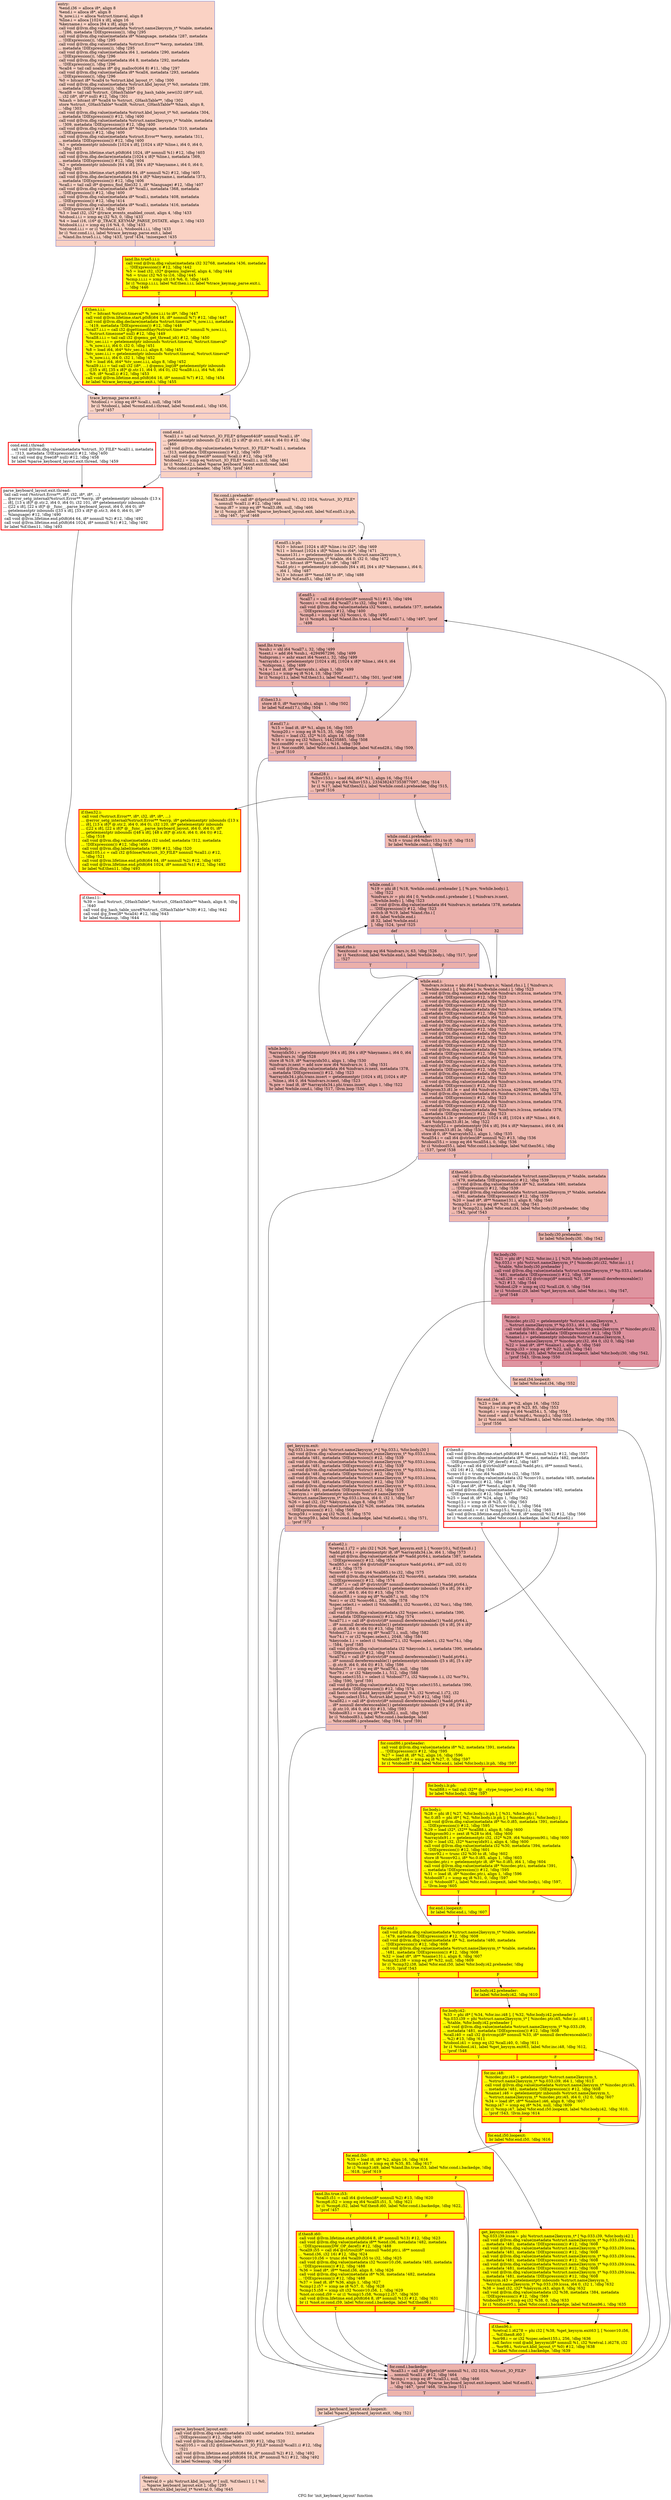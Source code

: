 digraph "CFG for 'init_keyboard_layout' function" {
	label="CFG for 'init_keyboard_layout' function";

	Node0x559b631c8ea0 [shape=record,color="#3d50c3ff", style=filled, fillcolor="#f4987a70",label="{entry:\l  %end.i36 = alloca i8*, align 8\l  %end.i = alloca i8*, align 8\l  %_now.i.i.i = alloca %struct.timeval, align 8\l  %line.i = alloca [1024 x i8], align 16\l  %keyname.i = alloca [64 x i8], align 16\l  call void @llvm.dbg.value(metadata %struct.name2keysym_t* %table, metadata\l... !286, metadata !DIExpression()), !dbg !295\l  call void @llvm.dbg.value(metadata i8* %language, metadata !287, metadata\l... !DIExpression()), !dbg !295\l  call void @llvm.dbg.value(metadata %struct.Error** %errp, metadata !288,\l... metadata !DIExpression()), !dbg !295\l  call void @llvm.dbg.value(metadata i64 1, metadata !290, metadata\l... !DIExpression()), !dbg !296\l  call void @llvm.dbg.value(metadata i64 8, metadata !292, metadata\l... !DIExpression()), !dbg !296\l  %call4 = tail call noalias i8* @g_malloc0(i64 8) #11, !dbg !297\l  call void @llvm.dbg.value(metadata i8* %call4, metadata !293, metadata\l... !DIExpression()), !dbg !296\l  %0 = bitcast i8* %call4 to %struct.kbd_layout_t*, !dbg !300\l  call void @llvm.dbg.value(metadata %struct.kbd_layout_t* %0, metadata !289,\l... metadata !DIExpression()), !dbg !295\l  %call8 = tail call %struct._GHashTable* @g_hash_table_new(i32 (i8*)* null,\l... i32 (i8*, i8*)* null) #12, !dbg !301\l  %hash = bitcast i8* %call4 to %struct._GHashTable**, !dbg !302\l  store %struct._GHashTable* %call8, %struct._GHashTable** %hash, align 8,\l... !dbg !303\l  call void @llvm.dbg.value(metadata %struct.kbd_layout_t* %0, metadata !304,\l... metadata !DIExpression()) #12, !dbg !400\l  call void @llvm.dbg.value(metadata %struct.name2keysym_t* %table, metadata\l... !309, metadata !DIExpression()) #12, !dbg !400\l  call void @llvm.dbg.value(metadata i8* %language, metadata !310, metadata\l... !DIExpression()) #12, !dbg !400\l  call void @llvm.dbg.value(metadata %struct.Error** %errp, metadata !311,\l... metadata !DIExpression()) #12, !dbg !400\l  %1 = getelementptr inbounds [1024 x i8], [1024 x i8]* %line.i, i64 0, i64 0,\l... !dbg !403\l  call void @llvm.lifetime.start.p0i8(i64 1024, i8* nonnull %1) #12, !dbg !403\l  call void @llvm.dbg.declare(metadata [1024 x i8]* %line.i, metadata !369,\l... metadata !DIExpression()) #12, !dbg !404\l  %2 = getelementptr inbounds [64 x i8], [64 x i8]* %keyname.i, i64 0, i64 0,\l... !dbg !405\l  call void @llvm.lifetime.start.p0i8(i64 64, i8* nonnull %2) #12, !dbg !405\l  call void @llvm.dbg.declare(metadata [64 x i8]* %keyname.i, metadata !373,\l... metadata !DIExpression()) #12, !dbg !406\l  %call.i = tail call i8* @qemu_find_file(i32 1, i8* %language) #12, !dbg !407\l  call void @llvm.dbg.value(metadata i8* %call.i, metadata !368, metadata\l... !DIExpression()) #12, !dbg !400\l  call void @llvm.dbg.value(metadata i8* %call.i, metadata !408, metadata\l... !DIExpression()) #12, !dbg !414\l  call void @llvm.dbg.value(metadata i8* %call.i, metadata !416, metadata\l... !DIExpression()) #12, !dbg !429\l  %3 = load i32, i32* @trace_events_enabled_count, align 4, !dbg !433\l  %tobool.i.i.i = icmp eq i32 %3, 0, !dbg !433\l  %4 = load i16, i16* @_TRACE_KEYMAP_PARSE_DSTATE, align 2, !dbg !433\l  %tobool4.i.i.i = icmp eq i16 %4, 0, !dbg !433\l  %or.cond.i.i.i = or i1 %tobool.i.i.i, %tobool4.i.i.i, !dbg !433\l  br i1 %or.cond.i.i.i, label %trace_keymap_parse.exit.i, label\l... %land.lhs.true5.i.i.i, !dbg !433, !prof !434, !misexpect !435\l|{<s0>T|<s1>F}}"];
	Node0x559b631c8ea0:s0 -> Node0x559b63204ba0;
	Node0x559b631c8ea0:s1 -> Node0x559b63082460;
	Node0x559b63082460 [shape=record,penwidth=3.0, style="filled", color="red", fillcolor="yellow",label="{land.lhs.true5.i.i.i:                             \l  call void @llvm.dbg.value(metadata i32 32768, metadata !436, metadata\l... !DIExpression()) #12, !dbg !442\l  %5 = load i32, i32* @qemu_loglevel, align 4, !dbg !444\l  %6 = trunc i32 %5 to i16, !dbg !445\l  %cmp.i.i.i.i = icmp slt i16 %6, 0, !dbg !445\l  br i1 %cmp.i.i.i.i, label %if.then.i.i.i, label %trace_keymap_parse.exit.i,\l... !dbg !446\l|{<s0>T|<s1>F}}"];
	Node0x559b63082460:s0 -> Node0x559b631f3f40;
	Node0x559b63082460:s1 -> Node0x559b63204ba0;
	Node0x559b631f3f40 [shape=record,penwidth=3.0, style="filled", color="red", fillcolor="yellow",label="{if.then.i.i.i:                                    \l  %7 = bitcast %struct.timeval* %_now.i.i.i to i8*, !dbg !447\l  call void @llvm.lifetime.start.p0i8(i64 16, i8* nonnull %7) #12, !dbg !447\l  call void @llvm.dbg.declare(metadata %struct.timeval* %_now.i.i.i, metadata\l... !419, metadata !DIExpression()) #12, !dbg !448\l  %call7.i.i.i = call i32 @gettimeofday(%struct.timeval* nonnull %_now.i.i.i,\l... %struct.timezone* null) #12, !dbg !449\l  %call8.i.i.i = tail call i32 @qemu_get_thread_id() #12, !dbg !450\l  %tv_sec.i.i.i = getelementptr inbounds %struct.timeval, %struct.timeval*\l... %_now.i.i.i, i64 0, i32 0, !dbg !451\l  %8 = load i64, i64* %tv_sec.i.i.i, align 8, !dbg !451\l  %tv_usec.i.i.i = getelementptr inbounds %struct.timeval, %struct.timeval*\l... %_now.i.i.i, i64 0, i32 1, !dbg !452\l  %9 = load i64, i64* %tv_usec.i.i.i, align 8, !dbg !452\l  %call9.i.i.i = tail call i32 (i8*, ...) @qemu_log(i8* getelementptr inbounds\l... ([35 x i8], [35 x i8]* @.str.11, i64 0, i64 0), i32 %call8.i.i.i, i64 %8, i64\l... %9, i8* %call.i) #12, !dbg !453\l  call void @llvm.lifetime.end.p0i8(i64 16, i8* nonnull %7) #12, !dbg !454\l  br label %trace_keymap_parse.exit.i, !dbg !455\l}"];
	Node0x559b631f3f40 -> Node0x559b63204ba0;
	Node0x559b63204ba0 [shape=record,color="#3d50c3ff", style=filled, fillcolor="#f4987a70",label="{trace_keymap_parse.exit.i:                        \l  %tobool.i = icmp eq i8* %call.i, null, !dbg !456\l  br i1 %tobool.i, label %cond.end.i.thread, label %cond.end.i, !dbg !456,\l... !prof !457\l|{<s0>T|<s1>F}}"];
	Node0x559b63204ba0:s0 -> Node0x559b63237b90;
	Node0x559b63204ba0:s1 -> Node0x559b6323b780;
	Node0x559b63237b90 [shape=record,penwidth=3.0, color="red",label="{cond.end.i.thread:                                \l  call void @llvm.dbg.value(metadata %struct._IO_FILE* %call1.i, metadata\l... !313, metadata !DIExpression()) #12, !dbg !400\l  tail call void @g_free(i8* null) #12, !dbg !458\l  br label %parse_keyboard_layout.exit.thread, !dbg !459\l}"];
	Node0x559b63237b90 -> Node0x559b63237e40;
	Node0x559b6323b780 [shape=record,color="#3d50c3ff", style=filled, fillcolor="#f4987a70",label="{cond.end.i:                                       \l  %call1.i = tail call %struct._IO_FILE* @fopen64(i8* nonnull %call.i, i8*\l... getelementptr inbounds ([2 x i8], [2 x i8]* @.str.1, i64 0, i64 0)) #12, !dbg\l... !460\l  call void @llvm.dbg.value(metadata %struct._IO_FILE* %call1.i, metadata\l... !313, metadata !DIExpression()) #12, !dbg !400\l  tail call void @g_free(i8* nonnull %call.i) #12, !dbg !458\l  %tobool2.i = icmp eq %struct._IO_FILE* %call1.i, null, !dbg !461\l  br i1 %tobool2.i, label %parse_keyboard_layout.exit.thread, label\l... %for.cond.i.preheader, !dbg !459, !prof !463\l|{<s0>T|<s1>F}}"];
	Node0x559b6323b780:s0 -> Node0x559b63237e40;
	Node0x559b6323b780:s1 -> Node0x559b63235d30;
	Node0x559b63235d30 [shape=record,color="#3d50c3ff", style=filled, fillcolor="#f4987a70",label="{for.cond.i.preheader:                             \l  %call3.i86 = call i8* @fgets(i8* nonnull %1, i32 1024, %struct._IO_FILE*\l... nonnull %call1.i) #12, !dbg !464\l  %cmp.i87 = icmp eq i8* %call3.i86, null, !dbg !466\l  br i1 %cmp.i87, label %parse_keyboard_layout.exit, label %if.end5.i.lr.ph,\l... !dbg !467, !prof !468\l|{<s0>T|<s1>F}}"];
	Node0x559b63235d30:s0 -> Node0x559b631e4cb0;
	Node0x559b63235d30:s1 -> Node0x559b63242440;
	Node0x559b63242440 [shape=record,color="#3d50c3ff", style=filled, fillcolor="#f4987a70",label="{if.end5.i.lr.ph:                                  \l  %10 = bitcast [1024 x i8]* %line.i to i32*, !dbg !469\l  %11 = bitcast [1024 x i8]* %line.i to i64*, !dbg !471\l  %name131.i = getelementptr inbounds %struct.name2keysym_t,\l... %struct.name2keysym_t* %table, i64 0, i32 0, !dbg !472\l  %12 = bitcast i8** %end.i to i8*, !dbg !487\l  %add.ptr.i = getelementptr inbounds [64 x i8], [64 x i8]* %keyname.i, i64 0,\l... i64 1, !dbg !487\l  %13 = bitcast i8** %end.i36 to i8*, !dbg !488\l  br label %if.end5.i, !dbg !467\l}"];
	Node0x559b63242440 -> Node0x559b63244a70;
	Node0x559b63237e40 [shape=record,penwidth=3.0, color="red",label="{parse_keyboard_layout.exit.thread:                \l  tail call void (%struct.Error**, i8*, i32, i8*, i8*, ...)\l... @error_setg_internal(%struct.Error** %errp, i8* getelementptr inbounds ([13 x\l... i8], [13 x i8]* @.str.2, i64 0, i64 0), i32 101, i8* getelementptr inbounds\l... ([22 x i8], [22 x i8]* @__func__.parse_keyboard_layout, i64 0, i64 0), i8*\l... getelementptr inbounds ([33 x i8], [33 x i8]* @.str.3, i64 0, i64 0), i8*\l... %language) #12, !dbg !490\l  call void @llvm.lifetime.end.p0i8(i64 64, i8* nonnull %2) #12, !dbg !492\l  call void @llvm.lifetime.end.p0i8(i64 1024, i8* nonnull %1) #12, !dbg !492\l  br label %if.then11, !dbg !493\l}"];
	Node0x559b63237e40 -> Node0x559b631c81a0;
	Node0x559b63244a70 [shape=record,color="#3d50c3ff", style=filled, fillcolor="#d6524470",label="{if.end5.i:                                        \l  %call7.i = call i64 @strlen(i8* nonnull %1) #13, !dbg !494\l  %conv.i = trunc i64 %call7.i to i32, !dbg !494\l  call void @llvm.dbg.value(metadata i32 %conv.i, metadata !377, metadata\l... !DIExpression()) #12, !dbg !400\l  %cmp8.i = icmp sgt i32 %conv.i, 0, !dbg !495\l  br i1 %cmp8.i, label %land.lhs.true.i, label %if.end17.i, !dbg !497, !prof\l... !498\l|{<s0>T|<s1>F}}"];
	Node0x559b63244a70:s0 -> Node0x559b63249430;
	Node0x559b63244a70:s1 -> Node0x559b6324a530;
	Node0x559b63249430 [shape=record,color="#3d50c3ff", style=filled, fillcolor="#d6524470",label="{land.lhs.true.i:                                  \l  %sub.i = shl i64 %call7.i, 32, !dbg !499\l  %sext.i = add i64 %sub.i, -4294967296, !dbg !499\l  %idxprom.i = ashr exact i64 %sext.i, 32, !dbg !499\l  %arrayidx.i = getelementptr [1024 x i8], [1024 x i8]* %line.i, i64 0, i64\l... %idxprom.i, !dbg !499\l  %14 = load i8, i8* %arrayidx.i, align 1, !dbg !499\l  %cmp11.i = icmp eq i8 %14, 10, !dbg !500\l  br i1 %cmp11.i, label %if.then13.i, label %if.end17.i, !dbg !501, !prof !498\l|{<s0>T|<s1>F}}"];
	Node0x559b63249430:s0 -> Node0x559b6323b880;
	Node0x559b63249430:s1 -> Node0x559b6324a530;
	Node0x559b6323b880 [shape=record,color="#3d50c3ff", style=filled, fillcolor="#d6524470",label="{if.then13.i:                                      \l  store i8 0, i8* %arrayidx.i, align 1, !dbg !502\l  br label %if.end17.i, !dbg !504\l}"];
	Node0x559b6323b880 -> Node0x559b6324a530;
	Node0x559b6324a530 [shape=record,color="#3d50c3ff", style=filled, fillcolor="#d6524470",label="{if.end17.i:                                       \l  %15 = load i8, i8* %1, align 16, !dbg !505\l  %cmp20.i = icmp eq i8 %15, 35, !dbg !507\l  %lhsv.i = load i32, i32* %10, align 16, !dbg !508\l  %16 = icmp eq i32 %lhsv.i, 544235885, !dbg !508\l  %or.cond90 = or i1 %cmp20.i, %16, !dbg !509\l  br i1 %or.cond90, label %for.cond.i.backedge, label %if.end28.i, !dbg !509,\l... !prof !510\l|{<s0>T|<s1>F}}"];
	Node0x559b6324a530:s0 -> Node0x559b63224650;
	Node0x559b6324a530:s1 -> Node0x559b6324ad90;
	Node0x559b63224650 [shape=record,color="#3d50c3ff", style=filled, fillcolor="#d6524470",label="{for.cond.i.backedge:                              \l  %call3.i = call i8* @fgets(i8* nonnull %1, i32 1024, %struct._IO_FILE*\l... nonnull %call1.i) #12, !dbg !464\l  %cmp.i = icmp eq i8* %call3.i, null, !dbg !466\l  br i1 %cmp.i, label %parse_keyboard_layout.exit.loopexit, label %if.end5.i,\l... !dbg !467, !prof !468, !llvm.loop !511\l|{<s0>T|<s1>F}}"];
	Node0x559b63224650:s0 -> Node0x559b6324db70;
	Node0x559b63224650:s1 -> Node0x559b63244a70;
	Node0x559b6324ad90 [shape=record,color="#3d50c3ff", style=filled, fillcolor="#dc5d4a70",label="{if.end28.i:                                       \l  %lhsv153.i = load i64, i64* %11, align 16, !dbg !514\l  %17 = icmp eq i64 %lhsv153.i, 2334382437353877097, !dbg !514\l  br i1 %17, label %if.then32.i, label %while.cond.i.preheader, !dbg !515,\l... !prof !516\l|{<s0>T|<s1>F}}"];
	Node0x559b6324ad90:s0 -> Node0x559b631d81a0;
	Node0x559b6324ad90:s1 -> Node0x559b63354030;
	Node0x559b63354030 [shape=record,color="#3d50c3ff", style=filled, fillcolor="#dc5d4a70",label="{while.cond.i.preheader:                           \l  %18 = trunc i64 %lhsv153.i to i8, !dbg !515\l  br label %while.cond.i, !dbg !517\l}"];
	Node0x559b63354030 -> Node0x559b6324b9a0;
	Node0x559b631d81a0 [shape=record,penwidth=3.0, style="filled", color="red", fillcolor="yellow",label="{if.then32.i:                                      \l  call void (%struct.Error**, i8*, i32, i8*, i8*, ...)\l... @error_setg_internal(%struct.Error** %errp, i8* getelementptr inbounds ([13 x\l... i8], [13 x i8]* @.str.2, i64 0, i64 0), i32 120, i8* getelementptr inbounds\l... ([22 x i8], [22 x i8]* @__func__.parse_keyboard_layout, i64 0, i64 0), i8*\l... getelementptr inbounds ([48 x i8], [48 x i8]* @.str.6, i64 0, i64 0)) #12,\l... !dbg !518\l  call void @llvm.dbg.value(metadata i32 undef, metadata !312, metadata\l... !DIExpression()) #12, !dbg !400\l  call void @llvm.dbg.label(metadata !399) #12, !dbg !520\l  %call105.i.c = call i32 @fclose(%struct._IO_FILE* nonnull %call1.i) #12,\l... !dbg !521\l  call void @llvm.lifetime.end.p0i8(i64 64, i8* nonnull %2) #12, !dbg !492\l  call void @llvm.lifetime.end.p0i8(i64 1024, i8* nonnull %1) #12, !dbg !492\l  br label %if.then11, !dbg !493\l}"];
	Node0x559b631d81a0 -> Node0x559b631c81a0;
	Node0x559b6324b9a0 [shape=record,color="#3d50c3ff", style=filled, fillcolor="#d24b4070",label="{while.cond.i:                                     \l  %19 = phi i8 [ %18, %while.cond.i.preheader ], [ %.pre, %while.body.i ],\l... !dbg !522\l  %indvars.iv = phi i64 [ 0, %while.cond.i.preheader ], [ %indvars.iv.next,\l... %while.body.i ], !dbg !523\l  call void @llvm.dbg.value(metadata i64 %indvars.iv, metadata !378, metadata\l... !DIExpression()) #12, !dbg !523\l  switch i8 %19, label %land.rhs.i [\l    i8 0, label %while.end.i\l    i8 32, label %while.end.i\l  ], !dbg !524, !prof !525\l|{<s0>def|<s1>0|<s2>32}}"];
	Node0x559b6324b9a0:s0 -> Node0x559b63241580;
	Node0x559b6324b9a0:s1 -> Node0x559b63219570;
	Node0x559b6324b9a0:s2 -> Node0x559b63219570;
	Node0x559b63241580 [shape=record,color="#3d50c3ff", style=filled, fillcolor="#d24b4070",label="{land.rhs.i:                                       \l  %exitcond = icmp eq i64 %indvars.iv, 63, !dbg !526\l  br i1 %exitcond, label %while.end.i, label %while.body.i, !dbg !517, !prof\l... !527\l|{<s0>T|<s1>F}}"];
	Node0x559b63241580:s0 -> Node0x559b63219570;
	Node0x559b63241580:s1 -> Node0x559b63243830;
	Node0x559b63243830 [shape=record,color="#3d50c3ff", style=filled, fillcolor="#d24b4070",label="{while.body.i:                                     \l  %arrayidx50.i = getelementptr [64 x i8], [64 x i8]* %keyname.i, i64 0, i64\l... %indvars.iv, !dbg !528\l  store i8 %19, i8* %arrayidx50.i, align 1, !dbg !530\l  %indvars.iv.next = add nuw nsw i64 %indvars.iv, 1, !dbg !531\l  call void @llvm.dbg.value(metadata i64 %indvars.iv.next, metadata !378,\l... metadata !DIExpression()) #12, !dbg !523\l  %arrayidx34.i.phi.trans.insert = getelementptr [1024 x i8], [1024 x i8]*\l... %line.i, i64 0, i64 %indvars.iv.next, !dbg !523\l  %.pre = load i8, i8* %arrayidx34.i.phi.trans.insert, align 1, !dbg !522\l  br label %while.cond.i, !dbg !517, !llvm.loop !532\l}"];
	Node0x559b63243830 -> Node0x559b6324b9a0;
	Node0x559b63219570 [shape=record,color="#3d50c3ff", style=filled, fillcolor="#dc5d4a70",label="{while.end.i:                                      \l  %indvars.iv.lcssa = phi i64 [ %indvars.iv, %land.rhs.i ], [ %indvars.iv,\l... %while.cond.i ], [ %indvars.iv, %while.cond.i ], !dbg !523\l  call void @llvm.dbg.value(metadata i64 %indvars.iv.lcssa, metadata !378,\l... metadata !DIExpression()) #12, !dbg !523\l  call void @llvm.dbg.value(metadata i64 %indvars.iv.lcssa, metadata !378,\l... metadata !DIExpression()) #12, !dbg !523\l  call void @llvm.dbg.value(metadata i64 %indvars.iv.lcssa, metadata !378,\l... metadata !DIExpression()) #12, !dbg !523\l  call void @llvm.dbg.value(metadata i64 %indvars.iv.lcssa, metadata !378,\l... metadata !DIExpression()) #12, !dbg !523\l  call void @llvm.dbg.value(metadata i64 %indvars.iv.lcssa, metadata !378,\l... metadata !DIExpression()) #12, !dbg !523\l  call void @llvm.dbg.value(metadata i64 %indvars.iv.lcssa, metadata !378,\l... metadata !DIExpression()) #12, !dbg !523\l  call void @llvm.dbg.value(metadata i64 %indvars.iv.lcssa, metadata !378,\l... metadata !DIExpression()) #12, !dbg !523\l  call void @llvm.dbg.value(metadata i64 %indvars.iv.lcssa, metadata !378,\l... metadata !DIExpression()) #12, !dbg !523\l  call void @llvm.dbg.value(metadata i64 %indvars.iv.lcssa, metadata !378,\l... metadata !DIExpression()) #12, !dbg !523\l  call void @llvm.dbg.value(metadata i64 %indvars.iv.lcssa, metadata !378,\l... metadata !DIExpression()) #12, !dbg !523\l  call void @llvm.dbg.value(metadata i64 %indvars.iv.lcssa, metadata !378,\l... metadata !DIExpression()) #12, !dbg !523\l  call void @llvm.dbg.value(metadata i64 %indvars.iv.lcssa, metadata !378,\l... metadata !DIExpression()) #12, !dbg !523\l  %idxprom33.i81.le = and i64 %indvars.iv.lcssa, 4294967295, !dbg !522\l  call void @llvm.dbg.value(metadata i64 %indvars.iv.lcssa, metadata !378,\l... metadata !DIExpression()) #12, !dbg !523\l  call void @llvm.dbg.value(metadata i64 %indvars.iv.lcssa, metadata !378,\l... metadata !DIExpression()) #12, !dbg !523\l  call void @llvm.dbg.value(metadata i64 %indvars.iv.lcssa, metadata !378,\l... metadata !DIExpression()) #12, !dbg !523\l  %arrayidx34.i.le = getelementptr [1024 x i8], [1024 x i8]* %line.i, i64 0,\l... i64 %idxprom33.i81.le, !dbg !522\l  %arrayidx52.i = getelementptr [64 x i8], [64 x i8]* %keyname.i, i64 0, i64\l... %idxprom33.i81.le, !dbg !534\l  store i8 0, i8* %arrayidx52.i, align 1, !dbg !535\l  %call54.i = call i64 @strlen(i8* nonnull %2) #13, !dbg !536\l  %tobool55.i = icmp eq i64 %call54.i, 0, !dbg !536\l  br i1 %tobool55.i, label %for.cond.i.backedge, label %if.then56.i, !dbg\l... !537, !prof !538\l|{<s0>T|<s1>F}}"];
	Node0x559b63219570:s0 -> Node0x559b63224650;
	Node0x559b63219570:s1 -> Node0x559b63202800;
	Node0x559b63202800 [shape=record,color="#3d50c3ff", style=filled, fillcolor="#de614d70",label="{if.then56.i:                                      \l  call void @llvm.dbg.value(metadata %struct.name2keysym_t* %table, metadata\l... !479, metadata !DIExpression()) #12, !dbg !539\l  call void @llvm.dbg.value(metadata i8* %2, metadata !480, metadata\l... !DIExpression()) #12, !dbg !539\l  call void @llvm.dbg.value(metadata %struct.name2keysym_t* %table, metadata\l... !481, metadata !DIExpression()) #12, !dbg !539\l  %20 = load i8*, i8** %name131.i, align 8, !dbg !540\l  %cmp32.i = icmp eq i8* %20, null, !dbg !541\l  br i1 %cmp32.i, label %for.end.i34, label %for.body.i30.preheader, !dbg\l... !542, !prof !543\l|{<s0>T|<s1>F}}"];
	Node0x559b63202800:s0 -> Node0x559b6334a650;
	Node0x559b63202800:s1 -> Node0x559b63215630;
	Node0x559b63215630 [shape=record,color="#3d50c3ff", style=filled, fillcolor="#de614d70",label="{for.body.i30.preheader:                           \l  br label %for.body.i30, !dbg !542\l}"];
	Node0x559b63215630 -> Node0x559b6332a060;
	Node0x559b6332a060 [shape=record,color="#b70d28ff", style=filled, fillcolor="#b70d2870",label="{for.body.i30:                                     \l  %21 = phi i8* [ %22, %for.inc.i ], [ %20, %for.body.i30.preheader ]\l  %p.033.i = phi %struct.name2keysym_t* [ %incdec.ptr.i32, %for.inc.i ], [\l... %table, %for.body.i30.preheader ]\l  call void @llvm.dbg.value(metadata %struct.name2keysym_t* %p.033.i, metadata\l... !481, metadata !DIExpression()) #12, !dbg !539\l  %call.i28 = call i32 @strcmp(i8* nonnull %21, i8* nonnull dereferenceable(1)\l... %2) #13, !dbg !544\l  %tobool.i29 = icmp eq i32 %call.i28, 0, !dbg !544\l  br i1 %tobool.i29, label %get_keysym.exit, label %for.inc.i, !dbg !547,\l... !prof !548\l|{<s0>T|<s1>F}}"];
	Node0x559b6332a060:s0 -> Node0x559b6334f9f0;
	Node0x559b6332a060:s1 -> Node0x559b6334d3a0;
	Node0x559b6334d3a0 [shape=record,color="#b70d28ff", style=filled, fillcolor="#b70d2870",label="{for.inc.i:                                        \l  %incdec.ptr.i32 = getelementptr %struct.name2keysym_t,\l... %struct.name2keysym_t* %p.033.i, i64 1, !dbg !549\l  call void @llvm.dbg.value(metadata %struct.name2keysym_t* %incdec.ptr.i32,\l... metadata !481, metadata !DIExpression()) #12, !dbg !539\l  %name1.i = getelementptr inbounds %struct.name2keysym_t,\l... %struct.name2keysym_t* %incdec.ptr.i32, i64 0, i32 0, !dbg !540\l  %22 = load i8*, i8** %name1.i, align 8, !dbg !540\l  %cmp.i33 = icmp eq i8* %22, null, !dbg !541\l  br i1 %cmp.i33, label %for.end.i34.loopexit, label %for.body.i30, !dbg !542,\l... !prof !543, !llvm.loop !550\l|{<s0>T|<s1>F}}"];
	Node0x559b6334d3a0:s0 -> Node0x559b63366f10;
	Node0x559b6334d3a0:s1 -> Node0x559b6332a060;
	Node0x559b63366f10 [shape=record,color="#3d50c3ff", style=filled, fillcolor="#e8765c70",label="{for.end.i34.loopexit:                             \l  br label %for.end.i34, !dbg !552\l}"];
	Node0x559b63366f10 -> Node0x559b6334a650;
	Node0x559b6334a650 [shape=record,color="#3d50c3ff", style=filled, fillcolor="#e8765c70",label="{for.end.i34:                                      \l  %23 = load i8, i8* %2, align 16, !dbg !552\l  %cmp3.i = icmp eq i8 %23, 85, !dbg !553\l  %cmp6.i = icmp eq i64 %call54.i, 5, !dbg !554\l  %or.cond = and i1 %cmp6.i, %cmp3.i, !dbg !555\l  br i1 %or.cond, label %if.then8.i, label %for.cond.i.backedge, !dbg !555,\l... !prof !556\l|{<s0>T|<s1>F}}"];
	Node0x559b6334a650:s0 -> Node0x559b6333b320;
	Node0x559b6334a650:s1 -> Node0x559b63224650;
	Node0x559b6333b320 [shape=record,penwidth=3.0, color="red",label="{if.then8.i:                                       \l  call void @llvm.lifetime.start.p0i8(i64 8, i8* nonnull %12) #12, !dbg !557\l  call void @llvm.dbg.value(metadata i8** %end.i, metadata !482, metadata\l... !DIExpression(DW_OP_deref)) #12, !dbg !487\l  %call9.i = call i64 @strtoul(i8* nonnull %add.ptr.i, i8** nonnull %end.i,\l... i32 16) #12, !dbg !558\l  %conv10.i = trunc i64 %call9.i to i32, !dbg !559\l  call void @llvm.dbg.value(metadata i32 %conv10.i, metadata !485, metadata\l... !DIExpression()) #12, !dbg !487\l  %24 = load i8*, i8** %end.i, align 8, !dbg !560\l  call void @llvm.dbg.value(metadata i8* %24, metadata !482, metadata\l... !DIExpression()) #12, !dbg !487\l  %25 = load i8, i8* %24, align 1, !dbg !562\l  %cmp12.i = icmp ne i8 %25, 0, !dbg !563\l  %cmp15.i = icmp slt i32 %conv10.i, 1, !dbg !564\l  %not.or.cond.i = or i1 %cmp15.i, %cmp12.i, !dbg !565\l  call void @llvm.lifetime.end.p0i8(i64 8, i8* nonnull %12) #12, !dbg !566\l  br i1 %not.or.cond.i, label %for.cond.i.backedge, label %if.else62.i\l|{<s0>T|<s1>F}}"];
	Node0x559b6333b320:s0 -> Node0x559b63224650;
	Node0x559b6333b320:s1 -> Node0x559b63202010;
	Node0x559b6334f9f0 [shape=record,color="#3d50c3ff", style=filled, fillcolor="#e1675170",label="{get_keysym.exit:                                  \l  %p.033.i.lcssa = phi %struct.name2keysym_t* [ %p.033.i, %for.body.i30 ]\l  call void @llvm.dbg.value(metadata %struct.name2keysym_t* %p.033.i.lcssa,\l... metadata !481, metadata !DIExpression()) #12, !dbg !539\l  call void @llvm.dbg.value(metadata %struct.name2keysym_t* %p.033.i.lcssa,\l... metadata !481, metadata !DIExpression()) #12, !dbg !539\l  call void @llvm.dbg.value(metadata %struct.name2keysym_t* %p.033.i.lcssa,\l... metadata !481, metadata !DIExpression()) #12, !dbg !539\l  call void @llvm.dbg.value(metadata %struct.name2keysym_t* %p.033.i.lcssa,\l... metadata !481, metadata !DIExpression()) #12, !dbg !539\l  call void @llvm.dbg.value(metadata %struct.name2keysym_t* %p.033.i.lcssa,\l... metadata !481, metadata !DIExpression()) #12, !dbg !539\l  %keysym.i = getelementptr inbounds %struct.name2keysym_t,\l... %struct.name2keysym_t* %p.033.i.lcssa, i64 0, i32 1, !dbg !567\l  %26 = load i32, i32* %keysym.i, align 8, !dbg !567\l  call void @llvm.dbg.value(metadata i32 %26, metadata !384, metadata\l... !DIExpression()) #12, !dbg !569\l  %cmp59.i = icmp eq i32 %26, 0, !dbg !570\l  br i1 %cmp59.i, label %for.cond.i.backedge, label %if.else62.i, !dbg !571,\l... !prof !572\l|{<s0>T|<s1>F}}"];
	Node0x559b6334f9f0:s0 -> Node0x559b63224650;
	Node0x559b6334f9f0:s1 -> Node0x559b63202010;
	Node0x559b63202010 [shape=record,color="#3d50c3ff", style=filled, fillcolor="#e1675170",label="{if.else62.i:                                      \l  %retval.1.i72 = phi i32 [ %26, %get_keysym.exit ], [ %conv10.i, %if.then8.i ]\l  %add.ptr64.i = getelementptr i8, i8* %arrayidx34.i.le, i64 1, !dbg !573\l  call void @llvm.dbg.value(metadata i8* %add.ptr64.i, metadata !387, metadata\l... !DIExpression()) #12, !dbg !574\l  %call65.i = call i64 @strtol(i8* nocapture %add.ptr64.i, i8** null, i32 0)\l... #12, !dbg !575\l  %conv66.i = trunc i64 %call65.i to i32, !dbg !575\l  call void @llvm.dbg.value(metadata i32 %conv66.i, metadata !390, metadata\l... !DIExpression()) #12, !dbg !574\l  %call67.i = call i8* @strstr(i8* nonnull dereferenceable(1) %add.ptr64.i,\l... i8* nonnull dereferenceable(1) getelementptr inbounds ([6 x i8], [6 x i8]*\l... @.str.7, i64 0, i64 0)) #13, !dbg !576\l  %tobool68.i = icmp eq i8* %call67.i, null, !dbg !576\l  %or.i = or i32 %conv66.i, 256, !dbg !578\l  %spec.select.i = select i1 %tobool68.i, i32 %conv66.i, i32 %or.i, !dbg !580,\l... !prof !581\l  call void @llvm.dbg.value(metadata i32 %spec.select.i, metadata !390,\l... metadata !DIExpression()) #12, !dbg !574\l  %call71.i = call i8* @strstr(i8* nonnull dereferenceable(1) %add.ptr64.i,\l... i8* nonnull dereferenceable(1) getelementptr inbounds ([6 x i8], [6 x i8]*\l... @.str.8, i64 0, i64 0)) #13, !dbg !582\l  %tobool72.i = icmp eq i8* %call71.i, null, !dbg !582\l  %or74.i = or i32 %spec.select.i, 2048, !dbg !584\l  %keycode.1.i = select i1 %tobool72.i, i32 %spec.select.i, i32 %or74.i, !dbg\l... !584, !prof !585\l  call void @llvm.dbg.value(metadata i32 %keycode.1.i, metadata !390, metadata\l... !DIExpression()) #12, !dbg !574\l  %call76.i = call i8* @strstr(i8* nonnull dereferenceable(1) %add.ptr64.i,\l... i8* nonnull dereferenceable(1) getelementptr inbounds ([5 x i8], [5 x i8]*\l... @.str.9, i64 0, i64 0)) #13, !dbg !586\l  %tobool77.i = icmp eq i8* %call76.i, null, !dbg !586\l  %or79.i = or i32 %keycode.1.i, 512, !dbg !588\l  %spec.select155.i = select i1 %tobool77.i, i32 %keycode.1.i, i32 %or79.i,\l... !dbg !590, !prof !591\l  call void @llvm.dbg.value(metadata i32 %spec.select155.i, metadata !390,\l... metadata !DIExpression()) #12, !dbg !574\l  call fastcc void @add_keysym(i8* nonnull %1, i32 %retval.1.i72, i32\l... %spec.select155.i, %struct.kbd_layout_t* %0) #12, !dbg !592\l  %call82.i = call i8* @strstr(i8* nonnull dereferenceable(1) %add.ptr64.i,\l... i8* nonnull dereferenceable(1) getelementptr inbounds ([9 x i8], [9 x i8]*\l... @.str.10, i64 0, i64 0)) #13, !dbg !593\l  %tobool83.i = icmp eq i8* %call82.i, null, !dbg !593\l  br i1 %tobool83.i, label %for.cond.i.backedge, label\l... %for.cond86.i.preheader, !dbg !594, !prof !591\l|{<s0>T|<s1>F}}"];
	Node0x559b63202010:s0 -> Node0x559b63224650;
	Node0x559b63202010:s1 -> Node0x559b63239550;
	Node0x559b63239550 [shape=record,penwidth=3.0, style="filled", color="red", fillcolor="yellow",label="{for.cond86.i.preheader:                           \l  call void @llvm.dbg.value(metadata i8* %2, metadata !391, metadata\l... !DIExpression()) #12, !dbg !595\l  %27 = load i8, i8* %2, align 16, !dbg !596\l  %tobool87.i84 = icmp eq i8 %27, 0, !dbg !597\l  br i1 %tobool87.i84, label %for.end.i, label %for.body.i.lr.ph, !dbg !597\l|{<s0>T|<s1>F}}"];
	Node0x559b63239550:s0 -> Node0x559b631d45a0;
	Node0x559b63239550:s1 -> Node0x559b63080890;
	Node0x559b63080890 [shape=record,penwidth=3.0, style="filled", color="red", fillcolor="yellow",label="{for.body.i.lr.ph:                                 \l  %call88.i = tail call i32** @__ctype_toupper_loc() #14, !dbg !598\l  br label %for.body.i, !dbg !597\l}"];
	Node0x559b63080890 -> Node0x559b631e5c40;
	Node0x559b631e5c40 [shape=record,penwidth=3.0, style="filled", color="red", fillcolor="yellow",label="{for.body.i:                                       \l  %28 = phi i8 [ %27, %for.body.i.lr.ph ], [ %31, %for.body.i ]\l  %c.0.i85 = phi i8* [ %2, %for.body.i.lr.ph ], [ %incdec.ptr.i, %for.body.i ]\l  call void @llvm.dbg.value(metadata i8* %c.0.i85, metadata !391, metadata\l... !DIExpression()) #12, !dbg !595\l  %29 = load i32*, i32** %call88.i, align 8, !dbg !600\l  %idxprom90.i = zext i8 %28 to i64, !dbg !600\l  %arrayidx91.i = getelementptr i32, i32* %29, i64 %idxprom90.i, !dbg !600\l  %30 = load i32, i32* %arrayidx91.i, align 4, !dbg !600\l  call void @llvm.dbg.value(metadata i32 %30, metadata !394, metadata\l... !DIExpression()) #12, !dbg !601\l  %conv92.i = trunc i32 %30 to i8, !dbg !602\l  store i8 %conv92.i, i8* %c.0.i85, align 1, !dbg !603\l  %incdec.ptr.i = getelementptr i8, i8* %c.0.i85, i64 1, !dbg !604\l  call void @llvm.dbg.value(metadata i8* %incdec.ptr.i, metadata !391,\l... metadata !DIExpression()) #12, !dbg !595\l  %31 = load i8, i8* %incdec.ptr.i, align 1, !dbg !596\l  %tobool87.i = icmp eq i8 %31, 0, !dbg !597\l  br i1 %tobool87.i, label %for.end.i.loopexit, label %for.body.i, !dbg !597,\l... !llvm.loop !605\l|{<s0>T|<s1>F}}"];
	Node0x559b631e5c40:s0 -> Node0x559b632c7e20;
	Node0x559b631e5c40:s1 -> Node0x559b631e5c40;
	Node0x559b632c7e20 [shape=record,penwidth=3.0, style="filled", color="red", fillcolor="yellow",label="{for.end.i.loopexit:                               \l  br label %for.end.i, !dbg !607\l}"];
	Node0x559b632c7e20 -> Node0x559b631d45a0;
	Node0x559b631d45a0 [shape=record,penwidth=3.0, style="filled", color="red", fillcolor="yellow",label="{for.end.i:                                        \l  call void @llvm.dbg.value(metadata %struct.name2keysym_t* %table, metadata\l... !479, metadata !DIExpression()) #12, !dbg !608\l  call void @llvm.dbg.value(metadata i8* %2, metadata !480, metadata\l... !DIExpression()) #12, !dbg !608\l  call void @llvm.dbg.value(metadata %struct.name2keysym_t* %table, metadata\l... !481, metadata !DIExpression()) #12, !dbg !608\l  %32 = load i8*, i8** %name131.i, align 8, !dbg !607\l  %cmp32.i38 = icmp eq i8* %32, null, !dbg !609\l  br i1 %cmp32.i38, label %for.end.i50, label %for.body.i42.preheader, !dbg\l... !610, !prof !543\l|{<s0>T|<s1>F}}"];
	Node0x559b631d45a0:s0 -> Node0x559b63354a10;
	Node0x559b631d45a0:s1 -> Node0x559b631fe530;
	Node0x559b631fe530 [shape=record,penwidth=3.0, style="filled", color="red", fillcolor="yellow",label="{for.body.i42.preheader:                           \l  br label %for.body.i42, !dbg !610\l}"];
	Node0x559b631fe530 -> Node0x559b6333b130;
	Node0x559b6333b130 [shape=record,penwidth=3.0, style="filled", color="red", fillcolor="yellow",label="{for.body.i42:                                     \l  %33 = phi i8* [ %34, %for.inc.i48 ], [ %32, %for.body.i42.preheader ]\l  %p.033.i39 = phi %struct.name2keysym_t* [ %incdec.ptr.i45, %for.inc.i48 ], [\l... %table, %for.body.i42.preheader ]\l  call void @llvm.dbg.value(metadata %struct.name2keysym_t* %p.033.i39,\l... metadata !481, metadata !DIExpression()) #12, !dbg !608\l  %call.i40 = call i32 @strcmp(i8* nonnull %33, i8* nonnull dereferenceable(1)\l... %2) #13, !dbg !611\l  %tobool.i41 = icmp eq i32 %call.i40, 0, !dbg !611\l  br i1 %tobool.i41, label %get_keysym.exit63, label %for.inc.i48, !dbg !612,\l... !prof !548\l|{<s0>T|<s1>F}}"];
	Node0x559b6333b130:s0 -> Node0x559b633526b0;
	Node0x559b6333b130:s1 -> Node0x559b6334ef00;
	Node0x559b6334ef00 [shape=record,penwidth=3.0, style="filled", color="red", fillcolor="yellow",label="{for.inc.i48:                                      \l  %incdec.ptr.i45 = getelementptr %struct.name2keysym_t,\l... %struct.name2keysym_t* %p.033.i39, i64 1, !dbg !613\l  call void @llvm.dbg.value(metadata %struct.name2keysym_t* %incdec.ptr.i45,\l... metadata !481, metadata !DIExpression()) #12, !dbg !608\l  %name1.i46 = getelementptr inbounds %struct.name2keysym_t,\l... %struct.name2keysym_t* %incdec.ptr.i45, i64 0, i32 0, !dbg !607\l  %34 = load i8*, i8** %name1.i46, align 8, !dbg !607\l  %cmp.i47 = icmp eq i8* %34, null, !dbg !609\l  br i1 %cmp.i47, label %for.end.i50.loopexit, label %for.body.i42, !dbg !610,\l... !prof !543, !llvm.loop !614\l|{<s0>T|<s1>F}}"];
	Node0x559b6334ef00:s0 -> Node0x559b63209260;
	Node0x559b6334ef00:s1 -> Node0x559b6333b130;
	Node0x559b63209260 [shape=record,penwidth=3.0, style="filled", color="red", fillcolor="yellow",label="{for.end.i50.loopexit:                             \l  br label %for.end.i50, !dbg !616\l}"];
	Node0x559b63209260 -> Node0x559b63354a10;
	Node0x559b63354a10 [shape=record,penwidth=3.0, style="filled", color="red", fillcolor="yellow",label="{for.end.i50:                                      \l  %35 = load i8, i8* %2, align 16, !dbg !616\l  %cmp3.i49 = icmp eq i8 %35, 85, !dbg !617\l  br i1 %cmp3.i49, label %land.lhs.true.i53, label %for.cond.i.backedge, !dbg\l... !618, !prof !619\l|{<s0>T|<s1>F}}"];
	Node0x559b63354a10:s0 -> Node0x559b63354de0;
	Node0x559b63354a10:s1 -> Node0x559b63224650;
	Node0x559b63354de0 [shape=record,penwidth=3.0, style="filled", color="red", fillcolor="yellow",label="{land.lhs.true.i53:                                \l  %call5.i51 = call i64 @strlen(i8* nonnull %2) #13, !dbg !620\l  %cmp6.i52 = icmp eq i64 %call5.i51, 5, !dbg !621\l  br i1 %cmp6.i52, label %if.then8.i60, label %for.cond.i.backedge, !dbg !622,\l... !prof !457\l|{<s0>T|<s1>F}}"];
	Node0x559b63354de0:s0 -> Node0x559b63355010;
	Node0x559b63354de0:s1 -> Node0x559b63224650;
	Node0x559b63355010 [shape=record,penwidth=3.0, style="filled", color="red", fillcolor="yellow",label="{if.then8.i60:                                     \l  call void @llvm.lifetime.start.p0i8(i64 8, i8* nonnull %13) #12, !dbg !623\l  call void @llvm.dbg.value(metadata i8** %end.i36, metadata !482, metadata\l... !DIExpression(DW_OP_deref)) #12, !dbg !488\l  %call9.i55 = call i64 @strtoul(i8* nonnull %add.ptr.i, i8** nonnull\l... %end.i36, i32 16) #12, !dbg !624\l  %conv10.i56 = trunc i64 %call9.i55 to i32, !dbg !625\l  call void @llvm.dbg.value(metadata i32 %conv10.i56, metadata !485, metadata\l... !DIExpression()) #12, !dbg !488\l  %36 = load i8*, i8** %end.i36, align 8, !dbg !626\l  call void @llvm.dbg.value(metadata i8* %36, metadata !482, metadata\l... !DIExpression()) #12, !dbg !488\l  %37 = load i8, i8* %36, align 1, !dbg !627\l  %cmp12.i57 = icmp ne i8 %37, 0, !dbg !628\l  %cmp15.i58 = icmp slt i32 %conv10.i56, 1, !dbg !629\l  %not.or.cond.i59 = or i1 %cmp15.i58, %cmp12.i57, !dbg !630\l  call void @llvm.lifetime.end.p0i8(i64 8, i8* nonnull %13) #12, !dbg !631\l  br i1 %not.or.cond.i59, label %for.cond.i.backedge, label %if.then96.i\l|{<s0>T|<s1>F}}"];
	Node0x559b63355010:s0 -> Node0x559b63224650;
	Node0x559b63355010:s1 -> Node0x559b6324c590;
	Node0x559b633526b0 [shape=record,penwidth=3.0, style="filled", color="red", fillcolor="yellow",label="{get_keysym.exit63:                                \l  %p.033.i39.lcssa = phi %struct.name2keysym_t* [ %p.033.i39, %for.body.i42 ]\l  call void @llvm.dbg.value(metadata %struct.name2keysym_t* %p.033.i39.lcssa,\l... metadata !481, metadata !DIExpression()) #12, !dbg !608\l  call void @llvm.dbg.value(metadata %struct.name2keysym_t* %p.033.i39.lcssa,\l... metadata !481, metadata !DIExpression()) #12, !dbg !608\l  call void @llvm.dbg.value(metadata %struct.name2keysym_t* %p.033.i39.lcssa,\l... metadata !481, metadata !DIExpression()) #12, !dbg !608\l  call void @llvm.dbg.value(metadata %struct.name2keysym_t* %p.033.i39.lcssa,\l... metadata !481, metadata !DIExpression()) #12, !dbg !608\l  call void @llvm.dbg.value(metadata %struct.name2keysym_t* %p.033.i39.lcssa,\l... metadata !481, metadata !DIExpression()) #12, !dbg !608\l  %keysym.i43 = getelementptr inbounds %struct.name2keysym_t,\l... %struct.name2keysym_t* %p.033.i39.lcssa, i64 0, i32 1, !dbg !632\l  %38 = load i32, i32* %keysym.i43, align 8, !dbg !632\l  call void @llvm.dbg.value(metadata i32 %38, metadata !384, metadata\l... !DIExpression()) #12, !dbg !569\l  %tobool95.i = icmp eq i32 %38, 0, !dbg !633\l  br i1 %tobool95.i, label %for.cond.i.backedge, label %if.then96.i, !dbg !635\l|{<s0>T|<s1>F}}"];
	Node0x559b633526b0:s0 -> Node0x559b63224650;
	Node0x559b633526b0:s1 -> Node0x559b6324c590;
	Node0x559b6324c590 [shape=record,penwidth=3.0, style="filled", color="red", fillcolor="yellow",label="{if.then96.i:                                      \l  %retval.1.i6278 = phi i32 [ %38, %get_keysym.exit63 ], [ %conv10.i56,\l... %if.then8.i60 ]\l  %or98.i = or i32 %spec.select155.i, 256, !dbg !636\l  call fastcc void @add_keysym(i8* nonnull %1, i32 %retval.1.i6278, i32\l... %or98.i, %struct.kbd_layout_t* %0) #12, !dbg !638\l  br label %for.cond.i.backedge, !dbg !639\l}"];
	Node0x559b6324c590 -> Node0x559b63224650;
	Node0x559b6324db70 [shape=record,color="#3d50c3ff", style=filled, fillcolor="#f4987a70",label="{parse_keyboard_layout.exit.loopexit:              \l  br label %parse_keyboard_layout.exit, !dbg !521\l}"];
	Node0x559b6324db70 -> Node0x559b631e4cb0;
	Node0x559b631e4cb0 [shape=record,color="#3d50c3ff", style=filled, fillcolor="#f4987a70",label="{parse_keyboard_layout.exit:                       \l  call void @llvm.dbg.value(metadata i32 undef, metadata !312, metadata\l... !DIExpression()) #12, !dbg !400\l  call void @llvm.dbg.label(metadata !399) #12, !dbg !520\l  %call105.i = call i32 @fclose(%struct._IO_FILE* nonnull %call1.i) #12, !dbg\l... !521\l  call void @llvm.lifetime.end.p0i8(i64 64, i8* nonnull %2) #12, !dbg !492\l  call void @llvm.lifetime.end.p0i8(i64 1024, i8* nonnull %1) #12, !dbg !492\l  br label %cleanup, !dbg !493\l}"];
	Node0x559b631e4cb0 -> Node0x559b631d0870;
	Node0x559b631c81a0 [shape=record,penwidth=3.0, color="red",label="{if.then11:                                        \l  %39 = load %struct._GHashTable*, %struct._GHashTable** %hash, align 8, !dbg\l... !640\l  call void @g_hash_table_unref(%struct._GHashTable* %39) #12, !dbg !642\l  call void @g_free(i8* %call4) #12, !dbg !643\l  br label %cleanup, !dbg !644\l}"];
	Node0x559b631c81a0 -> Node0x559b631d0870;
	Node0x559b631d0870 [shape=record,color="#3d50c3ff", style=filled, fillcolor="#f4987a70",label="{cleanup:                                          \l  %retval.0 = phi %struct.kbd_layout_t* [ null, %if.then11 ], [ %0,\l... %parse_keyboard_layout.exit ], !dbg !295\l  ret %struct.kbd_layout_t* %retval.0, !dbg !645\l}"];
}
